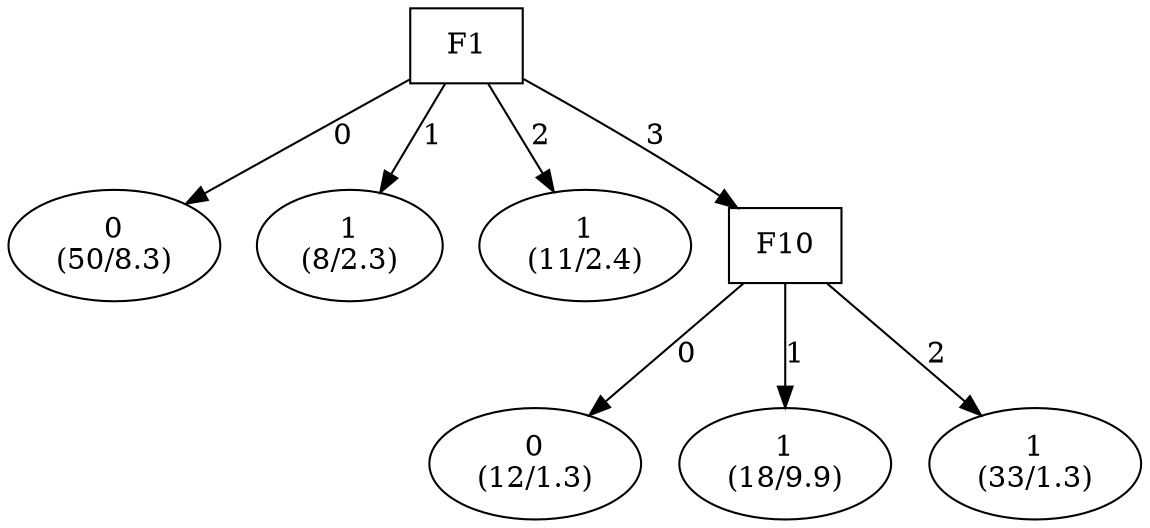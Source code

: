 digraph YaDT {
n0 [ shape=box, label="F1\n"]
n0 -> n1 [label="0"]
n1 [ shape=ellipse, label="0\n(50/8.3)"]
n0 -> n2 [label="1"]
n2 [ shape=ellipse, label="1\n(8/2.3)"]
n0 -> n3 [label="2"]
n3 [ shape=ellipse, label="1\n(11/2.4)"]
n0 -> n4 [label="3"]
n4 [ shape=box, label="F10\n"]
n4 -> n5 [label="0"]
n5 [ shape=ellipse, label="0\n(12/1.3)"]
n4 -> n6 [label="1"]
n6 [ shape=ellipse, label="1\n(18/9.9)"]
n4 -> n7 [label="2"]
n7 [ shape=ellipse, label="1\n(33/1.3)"]
}
